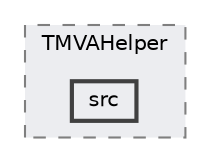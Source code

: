 digraph "addons/TMVAHelper/src"
{
 // LATEX_PDF_SIZE
  bgcolor="transparent";
  edge [fontname=Helvetica,fontsize=10,labelfontname=Helvetica,labelfontsize=10];
  node [fontname=Helvetica,fontsize=10,shape=box,height=0.2,width=0.4];
  compound=true
  subgraph clusterdir_44afe0fcdf3e76c82cef1208b2318c93 {
    graph [ bgcolor="#ecedf0", pencolor="grey50", label="TMVAHelper", fontname=Helvetica,fontsize=10 style="filled,dashed", URL="dir_44afe0fcdf3e76c82cef1208b2318c93.html",tooltip=""]
  dir_7e08255de5ddb4d4ab0af583783aead3 [label="src", fillcolor="#ecedf0", color="grey25", style="filled,bold", URL="dir_7e08255de5ddb4d4ab0af583783aead3.html",tooltip=""];
  }
}

